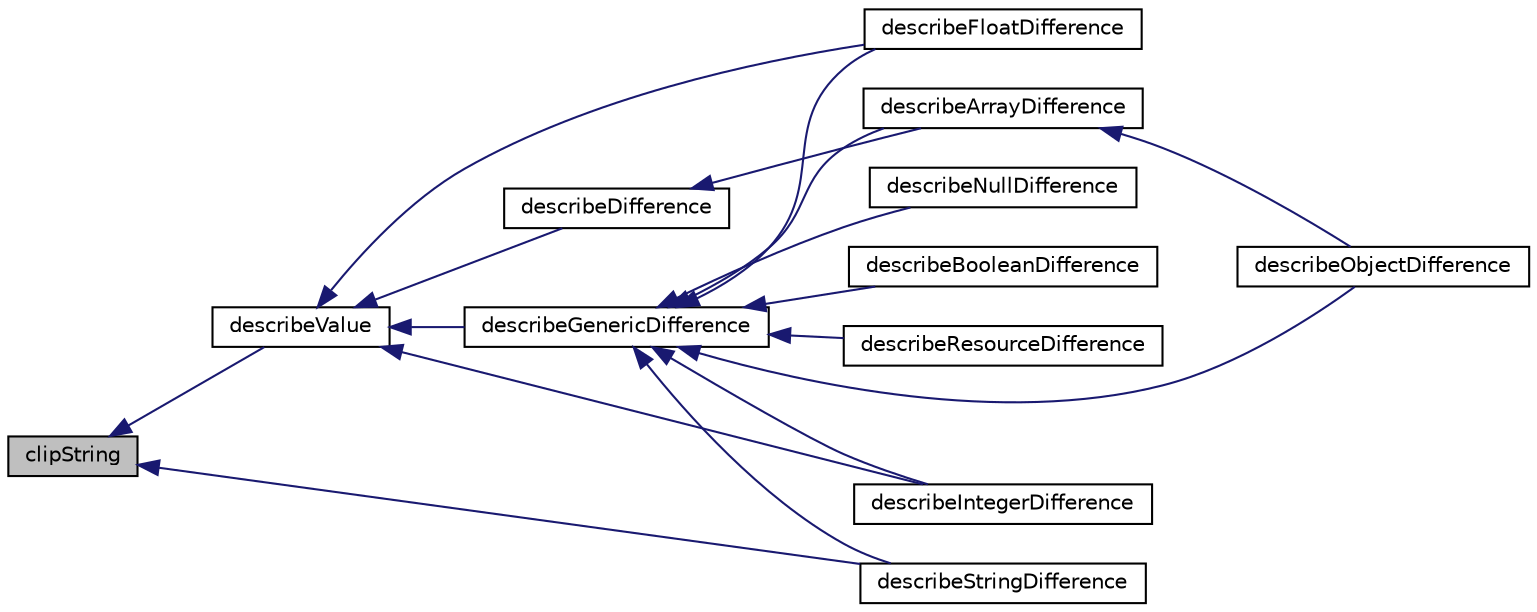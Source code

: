 digraph "clipString"
{
  edge [fontname="Helvetica",fontsize="10",labelfontname="Helvetica",labelfontsize="10"];
  node [fontname="Helvetica",fontsize="10",shape=record];
  rankdir="LR";
  Node1 [label="clipString",height=0.2,width=0.4,color="black", fillcolor="grey75", style="filled" fontcolor="black"];
  Node1 -> Node2 [dir="back",color="midnightblue",fontsize="10",style="solid",fontname="Helvetica"];
  Node2 [label="describeValue",height=0.2,width=0.4,color="black", fillcolor="white", style="filled",URL="$class_simple_dumper.html#a33c4ec815fbd0785036b8f06c3d00fcc"];
  Node2 -> Node3 [dir="back",color="midnightblue",fontsize="10",style="solid",fontname="Helvetica"];
  Node3 [label="describeDifference",height=0.2,width=0.4,color="black", fillcolor="white", style="filled",URL="$class_simple_dumper.html#afc0b7e6c4b319af5882b360c4b19cc0e"];
  Node3 -> Node4 [dir="back",color="midnightblue",fontsize="10",style="solid",fontname="Helvetica"];
  Node4 [label="describeArrayDifference",height=0.2,width=0.4,color="black", fillcolor="white", style="filled",URL="$class_simple_dumper.html#aef0baba0f98a49ab6388b3fb7632824a"];
  Node4 -> Node5 [dir="back",color="midnightblue",fontsize="10",style="solid",fontname="Helvetica"];
  Node5 [label="describeObjectDifference",height=0.2,width=0.4,color="black", fillcolor="white", style="filled",URL="$class_simple_dumper.html#aaf0d5ec94d7179eaa223a9b6cd0eb092"];
  Node2 -> Node6 [dir="back",color="midnightblue",fontsize="10",style="solid",fontname="Helvetica"];
  Node6 [label="describeGenericDifference",height=0.2,width=0.4,color="black", fillcolor="white", style="filled",URL="$class_simple_dumper.html#a5f010ffa67f6c5e8464f2d26543f5f0c"];
  Node6 -> Node7 [dir="back",color="midnightblue",fontsize="10",style="solid",fontname="Helvetica"];
  Node7 [label="describeNullDifference",height=0.2,width=0.4,color="black", fillcolor="white", style="filled",URL="$class_simple_dumper.html#a8e85a303dad830209624fdf08705af7e"];
  Node6 -> Node8 [dir="back",color="midnightblue",fontsize="10",style="solid",fontname="Helvetica"];
  Node8 [label="describeBooleanDifference",height=0.2,width=0.4,color="black", fillcolor="white", style="filled",URL="$class_simple_dumper.html#a9281948a9fdfc4058f6a02cc17fd934b"];
  Node6 -> Node9 [dir="back",color="midnightblue",fontsize="10",style="solid",fontname="Helvetica"];
  Node9 [label="describeStringDifference",height=0.2,width=0.4,color="black", fillcolor="white", style="filled",URL="$class_simple_dumper.html#aa40a91092b0c81804f307354ff7b52b1"];
  Node6 -> Node10 [dir="back",color="midnightblue",fontsize="10",style="solid",fontname="Helvetica"];
  Node10 [label="describeIntegerDifference",height=0.2,width=0.4,color="black", fillcolor="white", style="filled",URL="$class_simple_dumper.html#a61fa90e9d86e6fdf1499b703397fdb57"];
  Node6 -> Node11 [dir="back",color="midnightblue",fontsize="10",style="solid",fontname="Helvetica"];
  Node11 [label="describeFloatDifference",height=0.2,width=0.4,color="black", fillcolor="white", style="filled",URL="$class_simple_dumper.html#af07511403b03f94a4eb944ffa522d3e7"];
  Node6 -> Node4 [dir="back",color="midnightblue",fontsize="10",style="solid",fontname="Helvetica"];
  Node6 -> Node12 [dir="back",color="midnightblue",fontsize="10",style="solid",fontname="Helvetica"];
  Node12 [label="describeResourceDifference",height=0.2,width=0.4,color="black", fillcolor="white", style="filled",URL="$class_simple_dumper.html#af15e6c8154c738f609e54a10cd3df263"];
  Node6 -> Node5 [dir="back",color="midnightblue",fontsize="10",style="solid",fontname="Helvetica"];
  Node2 -> Node10 [dir="back",color="midnightblue",fontsize="10",style="solid",fontname="Helvetica"];
  Node2 -> Node11 [dir="back",color="midnightblue",fontsize="10",style="solid",fontname="Helvetica"];
  Node1 -> Node9 [dir="back",color="midnightblue",fontsize="10",style="solid",fontname="Helvetica"];
}
